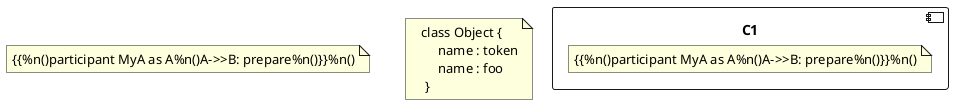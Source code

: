 {
  "sha1": "8ui4mmlsoiohohjyboi328z24fglal1",
  "insertion": {
    "when": "2024-05-30T20:48:21.530Z",
    "url": "https://forum.plantuml.net/10128/diagram-in-a-note-function",
    "user": "plantuml@gmail.com"
  }
}
@startuml
!unquoted procedure OBJ($someName) 
   class Object {
        name : token
        name : $someName
    }
!endprocedure
component "C1" as C1 {
        note "{{%n()participant MyA as A%n()A->>B: prepare%n()}}%n()" as detailsNote1  
   }
note "{{%n()participant MyA as A%n()A->>B: prepare%n()}}%n()" as detailsNote2  
note "%retrieve_procedure('OBJ', 'foo')" as detailsNote4
@enduml
